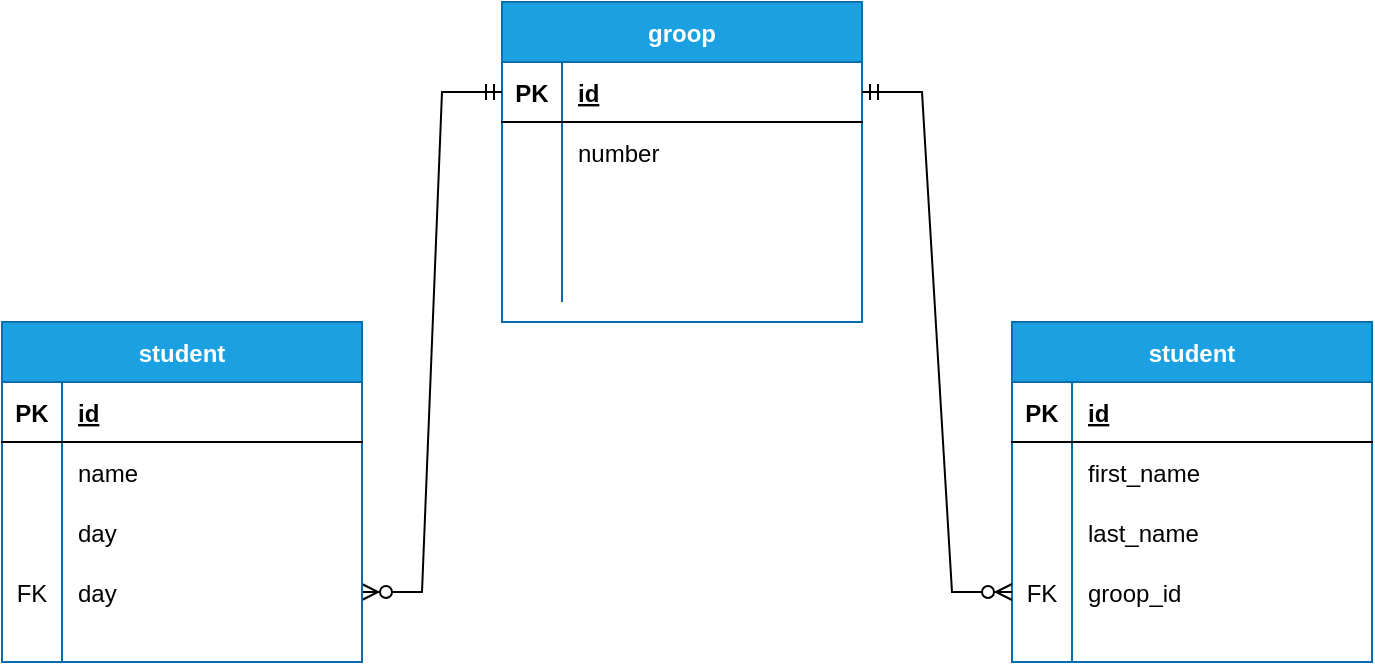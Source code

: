 <mxfile version="15.5.4" type="embed" pages="2"><diagram id="mj0fnnfVhqApcVCHmJ8y" name="UML"><mxGraphModel dx="1675" dy="400" grid="1" gridSize="10" guides="1" tooltips="1" connect="1" arrows="1" fold="1" page="1" pageScale="1" pageWidth="850" pageHeight="1100" math="0" shadow="0"><root><mxCell id="0"/><mxCell id="1" parent="0"/><mxCell id="Y6nLDF8GAfa-NZqj4Vh6-22" value="groop" style="shape=table;startSize=30;container=1;collapsible=1;childLayout=tableLayout;fixedRows=1;rowLines=0;fontStyle=1;align=center;resizeLast=1;fillColor=#1ba1e2;fontColor=#ffffff;strokeColor=#006EAF;" parent="1" vertex="1"><mxGeometry x="-10" y="710" width="180" height="160" as="geometry"/></mxCell><mxCell id="Y6nLDF8GAfa-NZqj4Vh6-23" value="" style="shape=partialRectangle;collapsible=0;dropTarget=0;pointerEvents=0;fillColor=none;top=0;left=0;bottom=1;right=0;points=[[0,0.5],[1,0.5]];portConstraint=eastwest;" parent="Y6nLDF8GAfa-NZqj4Vh6-22" vertex="1"><mxGeometry y="30" width="180" height="30" as="geometry"/></mxCell><mxCell id="Y6nLDF8GAfa-NZqj4Vh6-24" value="PK" style="shape=partialRectangle;connectable=0;fillColor=none;top=0;left=0;bottom=0;right=0;fontStyle=1;overflow=hidden;" parent="Y6nLDF8GAfa-NZqj4Vh6-23" vertex="1"><mxGeometry width="30" height="30" as="geometry"><mxRectangle width="30" height="30" as="alternateBounds"/></mxGeometry></mxCell><mxCell id="Y6nLDF8GAfa-NZqj4Vh6-25" value="id" style="shape=partialRectangle;connectable=0;fillColor=none;top=0;left=0;bottom=0;right=0;align=left;spacingLeft=6;fontStyle=5;overflow=hidden;" parent="Y6nLDF8GAfa-NZqj4Vh6-23" vertex="1"><mxGeometry x="30" width="150" height="30" as="geometry"><mxRectangle width="150" height="30" as="alternateBounds"/></mxGeometry></mxCell><mxCell id="Y6nLDF8GAfa-NZqj4Vh6-26" value="" style="shape=partialRectangle;collapsible=0;dropTarget=0;pointerEvents=0;fillColor=none;top=0;left=0;bottom=0;right=0;points=[[0,0.5],[1,0.5]];portConstraint=eastwest;" parent="Y6nLDF8GAfa-NZqj4Vh6-22" vertex="1"><mxGeometry y="60" width="180" height="30" as="geometry"/></mxCell><mxCell id="Y6nLDF8GAfa-NZqj4Vh6-27" value="" style="shape=partialRectangle;connectable=0;fillColor=none;top=0;left=0;bottom=0;right=0;editable=1;overflow=hidden;" parent="Y6nLDF8GAfa-NZqj4Vh6-26" vertex="1"><mxGeometry width="30" height="30" as="geometry"><mxRectangle width="30" height="30" as="alternateBounds"/></mxGeometry></mxCell><mxCell id="Y6nLDF8GAfa-NZqj4Vh6-28" value="number" style="shape=partialRectangle;connectable=0;fillColor=none;top=0;left=0;bottom=0;right=0;align=left;spacingLeft=6;overflow=hidden;" parent="Y6nLDF8GAfa-NZqj4Vh6-26" vertex="1"><mxGeometry x="30" width="150" height="30" as="geometry"><mxRectangle width="150" height="30" as="alternateBounds"/></mxGeometry></mxCell><mxCell id="Y6nLDF8GAfa-NZqj4Vh6-29" value="" style="shape=partialRectangle;collapsible=0;dropTarget=0;pointerEvents=0;fillColor=none;top=0;left=0;bottom=0;right=0;points=[[0,0.5],[1,0.5]];portConstraint=eastwest;" parent="Y6nLDF8GAfa-NZqj4Vh6-22" vertex="1"><mxGeometry y="90" width="180" height="30" as="geometry"/></mxCell><mxCell id="Y6nLDF8GAfa-NZqj4Vh6-30" value="" style="shape=partialRectangle;connectable=0;fillColor=none;top=0;left=0;bottom=0;right=0;editable=1;overflow=hidden;" parent="Y6nLDF8GAfa-NZqj4Vh6-29" vertex="1"><mxGeometry width="30" height="30" as="geometry"><mxRectangle width="30" height="30" as="alternateBounds"/></mxGeometry></mxCell><mxCell id="Y6nLDF8GAfa-NZqj4Vh6-31" value="" style="shape=partialRectangle;connectable=0;fillColor=none;top=0;left=0;bottom=0;right=0;align=left;spacingLeft=6;overflow=hidden;" parent="Y6nLDF8GAfa-NZqj4Vh6-29" vertex="1"><mxGeometry x="30" width="150" height="30" as="geometry"><mxRectangle width="150" height="30" as="alternateBounds"/></mxGeometry></mxCell><mxCell id="Y6nLDF8GAfa-NZqj4Vh6-32" value="" style="shape=partialRectangle;collapsible=0;dropTarget=0;pointerEvents=0;fillColor=none;top=0;left=0;bottom=0;right=0;points=[[0,0.5],[1,0.5]];portConstraint=eastwest;" parent="Y6nLDF8GAfa-NZqj4Vh6-22" vertex="1"><mxGeometry y="120" width="180" height="30" as="geometry"/></mxCell><mxCell id="Y6nLDF8GAfa-NZqj4Vh6-33" value="" style="shape=partialRectangle;connectable=0;fillColor=none;top=0;left=0;bottom=0;right=0;editable=1;overflow=hidden;" parent="Y6nLDF8GAfa-NZqj4Vh6-32" vertex="1"><mxGeometry width="30" height="30" as="geometry"><mxRectangle width="30" height="30" as="alternateBounds"/></mxGeometry></mxCell><mxCell id="Y6nLDF8GAfa-NZqj4Vh6-34" value="" style="shape=partialRectangle;connectable=0;fillColor=none;top=0;left=0;bottom=0;right=0;align=left;spacingLeft=6;overflow=hidden;" parent="Y6nLDF8GAfa-NZqj4Vh6-32" vertex="1"><mxGeometry x="30" width="150" height="30" as="geometry"><mxRectangle width="150" height="30" as="alternateBounds"/></mxGeometry></mxCell><mxCell id="3" value="student" style="shape=table;startSize=30;container=1;collapsible=1;childLayout=tableLayout;fixedRows=1;rowLines=0;fontStyle=1;align=center;resizeLast=1;fillColor=#1ba1e2;fontColor=#ffffff;strokeColor=#006EAF;" parent="1" vertex="1"><mxGeometry x="245" y="870" width="180" height="170" as="geometry"/></mxCell><mxCell id="4" value="" style="shape=partialRectangle;collapsible=0;dropTarget=0;pointerEvents=0;fillColor=none;top=0;left=0;bottom=1;right=0;points=[[0,0.5],[1,0.5]];portConstraint=eastwest;" parent="3" vertex="1"><mxGeometry y="30" width="180" height="30" as="geometry"/></mxCell><mxCell id="5" value="PK" style="shape=partialRectangle;connectable=0;fillColor=none;top=0;left=0;bottom=0;right=0;fontStyle=1;overflow=hidden;" parent="4" vertex="1"><mxGeometry width="30" height="30" as="geometry"><mxRectangle width="30" height="30" as="alternateBounds"/></mxGeometry></mxCell><mxCell id="6" value="id" style="shape=partialRectangle;connectable=0;fillColor=none;top=0;left=0;bottom=0;right=0;align=left;spacingLeft=6;fontStyle=5;overflow=hidden;" parent="4" vertex="1"><mxGeometry x="30" width="150" height="30" as="geometry"><mxRectangle width="150" height="30" as="alternateBounds"/></mxGeometry></mxCell><mxCell id="7" value="" style="shape=partialRectangle;collapsible=0;dropTarget=0;pointerEvents=0;fillColor=none;top=0;left=0;bottom=0;right=0;points=[[0,0.5],[1,0.5]];portConstraint=eastwest;" parent="3" vertex="1"><mxGeometry y="60" width="180" height="30" as="geometry"/></mxCell><mxCell id="8" value="" style="shape=partialRectangle;connectable=0;fillColor=none;top=0;left=0;bottom=0;right=0;editable=1;overflow=hidden;" parent="7" vertex="1"><mxGeometry width="30" height="30" as="geometry"><mxRectangle width="30" height="30" as="alternateBounds"/></mxGeometry></mxCell><mxCell id="9" value="first_name" style="shape=partialRectangle;connectable=0;fillColor=none;top=0;left=0;bottom=0;right=0;align=left;spacingLeft=6;overflow=hidden;" parent="7" vertex="1"><mxGeometry x="30" width="150" height="30" as="geometry"><mxRectangle width="150" height="30" as="alternateBounds"/></mxGeometry></mxCell><mxCell id="42" value="" style="shape=partialRectangle;collapsible=0;dropTarget=0;pointerEvents=0;fillColor=none;top=0;left=0;bottom=0;right=0;points=[[0,0.5],[1,0.5]];portConstraint=eastwest;" parent="3" vertex="1"><mxGeometry y="90" width="180" height="30" as="geometry"/></mxCell><mxCell id="43" value="" style="shape=partialRectangle;connectable=0;fillColor=none;top=0;left=0;bottom=0;right=0;editable=1;overflow=hidden;" parent="42" vertex="1"><mxGeometry width="30" height="30" as="geometry"><mxRectangle width="30" height="30" as="alternateBounds"/></mxGeometry></mxCell><mxCell id="44" value="last_name" style="shape=partialRectangle;connectable=0;fillColor=none;top=0;left=0;bottom=0;right=0;align=left;spacingLeft=6;overflow=hidden;" parent="42" vertex="1"><mxGeometry x="30" width="150" height="30" as="geometry"><mxRectangle width="150" height="30" as="alternateBounds"/></mxGeometry></mxCell><mxCell id="10" value="" style="shape=partialRectangle;collapsible=0;dropTarget=0;pointerEvents=0;fillColor=none;top=0;left=0;bottom=0;right=0;points=[[0,0.5],[1,0.5]];portConstraint=eastwest;" parent="3" vertex="1"><mxGeometry y="120" width="180" height="30" as="geometry"/></mxCell><mxCell id="11" value="FK" style="shape=partialRectangle;connectable=0;fillColor=none;top=0;left=0;bottom=0;right=0;editable=1;overflow=hidden;" parent="10" vertex="1"><mxGeometry width="30" height="30" as="geometry"><mxRectangle width="30" height="30" as="alternateBounds"/></mxGeometry></mxCell><mxCell id="12" value="groop_id" style="shape=partialRectangle;connectable=0;fillColor=none;top=0;left=0;bottom=0;right=0;align=left;spacingLeft=6;overflow=hidden;" parent="10" vertex="1"><mxGeometry x="30" width="150" height="30" as="geometry"><mxRectangle width="150" height="30" as="alternateBounds"/></mxGeometry></mxCell><mxCell id="13" value="" style="shape=partialRectangle;collapsible=0;dropTarget=0;pointerEvents=0;fillColor=none;top=0;left=0;bottom=0;right=0;points=[[0,0.5],[1,0.5]];portConstraint=eastwest;" parent="3" vertex="1"><mxGeometry y="150" width="180" height="20" as="geometry"/></mxCell><mxCell id="14" value="" style="shape=partialRectangle;connectable=0;fillColor=none;top=0;left=0;bottom=0;right=0;editable=1;overflow=hidden;" parent="13" vertex="1"><mxGeometry width="30" height="20" as="geometry"><mxRectangle width="30" height="20" as="alternateBounds"/></mxGeometry></mxCell><mxCell id="15" value="" style="shape=partialRectangle;connectable=0;fillColor=none;top=0;left=0;bottom=0;right=0;align=left;spacingLeft=6;overflow=hidden;" parent="13" vertex="1"><mxGeometry x="30" width="150" height="20" as="geometry"><mxRectangle width="150" height="20" as="alternateBounds"/></mxGeometry></mxCell><mxCell id="64" value="" style="edgeStyle=entityRelationEdgeStyle;fontSize=12;html=1;endArrow=ERzeroToMany;startArrow=ERmandOne;rounded=0;" parent="1" source="Y6nLDF8GAfa-NZqj4Vh6-23" target="10" edge="1"><mxGeometry width="100" height="100" relative="1" as="geometry"><mxPoint x="30" y="690" as="sourcePoint"/><mxPoint x="130" y="590" as="targetPoint"/></mxGeometry></mxCell><mxCell id="70" value="" style="edgeStyle=entityRelationEdgeStyle;fontSize=12;html=1;endArrow=ERzeroToMany;startArrow=ERmandOne;rounded=0;exitX=0;exitY=0.5;exitDx=0;exitDy=0;" parent="1" source="Y6nLDF8GAfa-NZqj4Vh6-23" target="82" edge="1"><mxGeometry width="100" height="100" relative="1" as="geometry"><mxPoint x="30" y="870" as="sourcePoint"/><mxPoint x="320" y="960" as="targetPoint"/></mxGeometry></mxCell><mxCell id="72" value="student" style="shape=table;startSize=30;container=1;collapsible=1;childLayout=tableLayout;fixedRows=1;rowLines=0;fontStyle=1;align=center;resizeLast=1;fillColor=#1ba1e2;fontColor=#ffffff;strokeColor=#006EAF;" parent="1" vertex="1"><mxGeometry x="-260" y="870" width="180" height="170" as="geometry"/></mxCell><mxCell id="73" value="" style="shape=partialRectangle;collapsible=0;dropTarget=0;pointerEvents=0;fillColor=none;top=0;left=0;bottom=1;right=0;points=[[0,0.5],[1,0.5]];portConstraint=eastwest;" parent="72" vertex="1"><mxGeometry y="30" width="180" height="30" as="geometry"/></mxCell><mxCell id="74" value="PK" style="shape=partialRectangle;connectable=0;fillColor=none;top=0;left=0;bottom=0;right=0;fontStyle=1;overflow=hidden;" parent="73" vertex="1"><mxGeometry width="30" height="30" as="geometry"><mxRectangle width="30" height="30" as="alternateBounds"/></mxGeometry></mxCell><mxCell id="75" value="id" style="shape=partialRectangle;connectable=0;fillColor=none;top=0;left=0;bottom=0;right=0;align=left;spacingLeft=6;fontStyle=5;overflow=hidden;" parent="73" vertex="1"><mxGeometry x="30" width="150" height="30" as="geometry"><mxRectangle width="150" height="30" as="alternateBounds"/></mxGeometry></mxCell><mxCell id="76" value="" style="shape=partialRectangle;collapsible=0;dropTarget=0;pointerEvents=0;fillColor=none;top=0;left=0;bottom=0;right=0;points=[[0,0.5],[1,0.5]];portConstraint=eastwest;" parent="72" vertex="1"><mxGeometry y="60" width="180" height="30" as="geometry"/></mxCell><mxCell id="77" value="" style="shape=partialRectangle;connectable=0;fillColor=none;top=0;left=0;bottom=0;right=0;editable=1;overflow=hidden;" parent="76" vertex="1"><mxGeometry width="30" height="30" as="geometry"><mxRectangle width="30" height="30" as="alternateBounds"/></mxGeometry></mxCell><mxCell id="78" value="name" style="shape=partialRectangle;connectable=0;fillColor=none;top=0;left=0;bottom=0;right=0;align=left;spacingLeft=6;overflow=hidden;" parent="76" vertex="1"><mxGeometry x="30" width="150" height="30" as="geometry"><mxRectangle width="150" height="30" as="alternateBounds"/></mxGeometry></mxCell><mxCell id="79" value="" style="shape=partialRectangle;collapsible=0;dropTarget=0;pointerEvents=0;fillColor=none;top=0;left=0;bottom=0;right=0;points=[[0,0.5],[1,0.5]];portConstraint=eastwest;" parent="72" vertex="1"><mxGeometry y="90" width="180" height="30" as="geometry"/></mxCell><mxCell id="80" value="" style="shape=partialRectangle;connectable=0;fillColor=none;top=0;left=0;bottom=0;right=0;editable=1;overflow=hidden;" parent="79" vertex="1"><mxGeometry width="30" height="30" as="geometry"><mxRectangle width="30" height="30" as="alternateBounds"/></mxGeometry></mxCell><mxCell id="81" value="day" style="shape=partialRectangle;connectable=0;fillColor=none;top=0;left=0;bottom=0;right=0;align=left;spacingLeft=6;overflow=hidden;" parent="79" vertex="1"><mxGeometry x="30" width="150" height="30" as="geometry"><mxRectangle width="150" height="30" as="alternateBounds"/></mxGeometry></mxCell><mxCell id="82" value="" style="shape=partialRectangle;collapsible=0;dropTarget=0;pointerEvents=0;fillColor=none;top=0;left=0;bottom=0;right=0;points=[[0,0.5],[1,0.5]];portConstraint=eastwest;" parent="72" vertex="1"><mxGeometry y="120" width="180" height="30" as="geometry"/></mxCell><mxCell id="83" value="FK" style="shape=partialRectangle;connectable=0;fillColor=none;top=0;left=0;bottom=0;right=0;editable=1;overflow=hidden;" parent="82" vertex="1"><mxGeometry width="30" height="30" as="geometry"><mxRectangle width="30" height="30" as="alternateBounds"/></mxGeometry></mxCell><mxCell id="84" value="day" style="shape=partialRectangle;connectable=0;fillColor=none;top=0;left=0;bottom=0;right=0;align=left;spacingLeft=6;overflow=hidden;" parent="82" vertex="1"><mxGeometry x="30" width="150" height="30" as="geometry"><mxRectangle width="150" height="30" as="alternateBounds"/></mxGeometry></mxCell><mxCell id="85" value="" style="shape=partialRectangle;collapsible=0;dropTarget=0;pointerEvents=0;fillColor=none;top=0;left=0;bottom=0;right=0;points=[[0,0.5],[1,0.5]];portConstraint=eastwest;" parent="72" vertex="1"><mxGeometry y="150" width="180" height="20" as="geometry"/></mxCell><mxCell id="86" value="" style="shape=partialRectangle;connectable=0;fillColor=none;top=0;left=0;bottom=0;right=0;editable=1;overflow=hidden;" parent="85" vertex="1"><mxGeometry width="30" height="20" as="geometry"><mxRectangle width="30" height="20" as="alternateBounds"/></mxGeometry></mxCell><mxCell id="87" value="" style="shape=partialRectangle;connectable=0;fillColor=none;top=0;left=0;bottom=0;right=0;align=left;spacingLeft=6;overflow=hidden;" parent="85" vertex="1"><mxGeometry x="30" width="150" height="20" as="geometry"><mxRectangle width="150" height="20" as="alternateBounds"/></mxGeometry></mxCell></root></mxGraphModel></diagram><diagram id="mKG6GmtqVx_u0mOJTY95" name="Models"><mxGraphModel dx="1538" dy="333" grid="1" gridSize="10" guides="1" tooltips="1" connect="1" arrows="1" fold="1" page="1" pageScale="1" pageWidth="850" pageHeight="1100" math="0" shadow="0"><root><mxCell id="ro-lKWhntBanD2bIPnRa-0"/><mxCell id="ro-lKWhntBanD2bIPnRa-1" parent="ro-lKWhntBanD2bIPnRa-0"/><mxCell id="72zd2GLyY2EG-nOjPAd4-20" value="BaseEntity&#10;" style="swimlane;fontStyle=1;align=center;verticalAlign=top;childLayout=stackLayout;horizontal=1;startSize=26;horizontalStack=0;resizeParent=1;resizeParentMax=0;resizeLast=0;collapsible=1;marginBottom=0;fillColor=#60a917;fontColor=#ffffff;strokeColor=#2D7600;" parent="ro-lKWhntBanD2bIPnRa-1" vertex="1"><mxGeometry x="-170" y="30" width="160" height="112" as="geometry"/></mxCell><mxCell id="72zd2GLyY2EG-nOjPAd4-21" value="- id: long" style="text;strokeColor=none;fillColor=none;align=left;verticalAlign=top;spacingLeft=4;spacingRight=4;overflow=hidden;rotatable=0;points=[[0,0.5],[1,0.5]];portConstraint=eastwest;" parent="72zd2GLyY2EG-nOjPAd4-20" vertex="1"><mxGeometry y="26" width="160" height="26" as="geometry"/></mxCell><mxCell id="72zd2GLyY2EG-nOjPAd4-22" value="" style="line;strokeWidth=1;fillColor=none;align=left;verticalAlign=middle;spacingTop=-1;spacingLeft=3;spacingRight=3;rotatable=0;labelPosition=right;points=[];portConstraint=eastwest;" parent="72zd2GLyY2EG-nOjPAd4-20" vertex="1"><mxGeometry y="52" width="160" height="8" as="geometry"/></mxCell><mxCell id="72zd2GLyY2EG-nOjPAd4-23" value="+ getId(): long" style="text;strokeColor=none;fillColor=none;align=left;verticalAlign=top;spacingLeft=4;spacingRight=4;overflow=hidden;rotatable=0;points=[[0,0.5],[1,0.5]];portConstraint=eastwest;" parent="72zd2GLyY2EG-nOjPAd4-20" vertex="1"><mxGeometry y="60" width="160" height="26" as="geometry"/></mxCell><mxCell id="72zd2GLyY2EG-nOjPAd4-40" value="+ setId(): void" style="text;strokeColor=none;fillColor=none;align=left;verticalAlign=top;spacingLeft=4;spacingRight=4;overflow=hidden;rotatable=0;points=[[0,0.5],[1,0.5]];portConstraint=eastwest;" parent="72zd2GLyY2EG-nOjPAd4-20" vertex="1"><mxGeometry y="86" width="160" height="26" as="geometry"/></mxCell><mxCell id="72zd2GLyY2EG-nOjPAd4-24" value="Student" style="swimlane;fontStyle=1;align=center;verticalAlign=top;childLayout=stackLayout;horizontal=1;startSize=26;horizontalStack=0;resizeParent=1;resizeParentMax=0;resizeLast=0;collapsible=1;marginBottom=0;fillColor=#60a917;fontColor=#ffffff;strokeColor=#2D7600;" parent="ro-lKWhntBanD2bIPnRa-1" vertex="1"><mxGeometry x="-60" y="270" width="190" height="268" as="geometry"/></mxCell><mxCell id="72zd2GLyY2EG-nOjPAd4-25" value="- firstName: String" style="text;strokeColor=none;fillColor=none;align=left;verticalAlign=top;spacingLeft=4;spacingRight=4;overflow=hidden;rotatable=0;points=[[0,0.5],[1,0.5]];portConstraint=eastwest;" parent="72zd2GLyY2EG-nOjPAd4-24" vertex="1"><mxGeometry y="26" width="190" height="26" as="geometry"/></mxCell><mxCell id="72zd2GLyY2EG-nOjPAd4-74" value="- lastName: String" style="text;strokeColor=none;fillColor=none;align=left;verticalAlign=top;spacingLeft=4;spacingRight=4;overflow=hidden;rotatable=0;points=[[0,0.5],[1,0.5]];portConstraint=eastwest;" parent="72zd2GLyY2EG-nOjPAd4-24" vertex="1"><mxGeometry y="52" width="190" height="26" as="geometry"/></mxCell><mxCell id="xKQI9yz6REgHTFUcKtC8-28" value="- groop: Groop" style="text;strokeColor=none;fillColor=none;align=left;verticalAlign=top;spacingLeft=4;spacingRight=4;overflow=hidden;rotatable=0;points=[[0,0.5],[1,0.5]];portConstraint=eastwest;" vertex="1" parent="72zd2GLyY2EG-nOjPAd4-24"><mxGeometry y="78" width="190" height="26" as="geometry"/></mxCell><mxCell id="72zd2GLyY2EG-nOjPAd4-26" value="" style="line;strokeWidth=1;fillColor=none;align=left;verticalAlign=middle;spacingTop=-1;spacingLeft=3;spacingRight=3;rotatable=0;labelPosition=right;points=[];portConstraint=eastwest;" parent="72zd2GLyY2EG-nOjPAd4-24" vertex="1"><mxGeometry y="104" width="190" height="8" as="geometry"/></mxCell><mxCell id="xKQI9yz6REgHTFUcKtC8-19" value="+ getFirstName(): string" style="text;strokeColor=none;fillColor=none;align=left;verticalAlign=top;spacingLeft=4;spacingRight=4;overflow=hidden;rotatable=0;points=[[0,0.5],[1,0.5]];portConstraint=eastwest;" vertex="1" parent="72zd2GLyY2EG-nOjPAd4-24"><mxGeometry y="112" width="190" height="26" as="geometry"/></mxCell><mxCell id="xKQI9yz6REgHTFUcKtC8-25" value="+ setFirstName(string): void" style="text;strokeColor=none;fillColor=none;align=left;verticalAlign=top;spacingLeft=4;spacingRight=4;overflow=hidden;rotatable=0;points=[[0,0.5],[1,0.5]];portConstraint=eastwest;" vertex="1" parent="72zd2GLyY2EG-nOjPAd4-24"><mxGeometry y="138" width="190" height="26" as="geometry"/></mxCell><mxCell id="xKQI9yz6REgHTFUcKtC8-26" value="+ getLastName(): string" style="text;strokeColor=none;fillColor=none;align=left;verticalAlign=top;spacingLeft=4;spacingRight=4;overflow=hidden;rotatable=0;points=[[0,0.5],[1,0.5]];portConstraint=eastwest;" vertex="1" parent="72zd2GLyY2EG-nOjPAd4-24"><mxGeometry y="164" width="190" height="26" as="geometry"/></mxCell><mxCell id="xKQI9yz6REgHTFUcKtC8-27" value="+ setLastName(string): void" style="text;strokeColor=none;fillColor=none;align=left;verticalAlign=top;spacingLeft=4;spacingRight=4;overflow=hidden;rotatable=0;points=[[0,0.5],[1,0.5]];portConstraint=eastwest;" vertex="1" parent="72zd2GLyY2EG-nOjPAd4-24"><mxGeometry y="190" width="190" height="26" as="geometry"/></mxCell><mxCell id="xKQI9yz6REgHTFUcKtC8-30" value="+ getGroop(): Groop" style="text;strokeColor=none;fillColor=none;align=left;verticalAlign=top;spacingLeft=4;spacingRight=4;overflow=hidden;rotatable=0;points=[[0,0.5],[1,0.5]];portConstraint=eastwest;" vertex="1" parent="72zd2GLyY2EG-nOjPAd4-24"><mxGeometry y="216" width="190" height="26" as="geometry"/></mxCell><mxCell id="xKQI9yz6REgHTFUcKtC8-29" value="+ setGroop(Groop): void" style="text;strokeColor=none;fillColor=none;align=left;verticalAlign=top;spacingLeft=4;spacingRight=4;overflow=hidden;rotatable=0;points=[[0,0.5],[1,0.5]];portConstraint=eastwest;" vertex="1" parent="72zd2GLyY2EG-nOjPAd4-24"><mxGeometry y="242" width="190" height="26" as="geometry"/></mxCell><mxCell id="72zd2GLyY2EG-nOjPAd4-28" value="Lection" style="swimlane;fontStyle=1;align=center;verticalAlign=top;childLayout=stackLayout;horizontal=1;startSize=26;horizontalStack=0;resizeParent=1;resizeParentMax=0;resizeLast=0;collapsible=1;marginBottom=0;fillColor=#60a917;fontColor=#ffffff;strokeColor=#2D7600;" parent="ro-lKWhntBanD2bIPnRa-1" vertex="1"><mxGeometry x="220" y="270" width="160" height="268" as="geometry"/></mxCell><mxCell id="72zd2GLyY2EG-nOjPAd4-29" value="- name: string" style="text;strokeColor=none;fillColor=none;align=left;verticalAlign=top;spacingLeft=4;spacingRight=4;overflow=hidden;rotatable=0;points=[[0,0.5],[1,0.5]];portConstraint=eastwest;" parent="72zd2GLyY2EG-nOjPAd4-28" vertex="1"><mxGeometry y="26" width="160" height="26" as="geometry"/></mxCell><mxCell id="xKQI9yz6REgHTFUcKtC8-9" value="- day: Day" style="text;strokeColor=none;fillColor=none;align=left;verticalAlign=top;spacingLeft=4;spacingRight=4;overflow=hidden;rotatable=0;points=[[0,0.5],[1,0.5]];portConstraint=eastwest;" vertex="1" parent="72zd2GLyY2EG-nOjPAd4-28"><mxGeometry y="52" width="160" height="26" as="geometry"/></mxCell><mxCell id="xKQI9yz6REgHTFUcKtC8-10" value="- groop: Groop" style="text;strokeColor=none;fillColor=none;align=left;verticalAlign=top;spacingLeft=4;spacingRight=4;overflow=hidden;rotatable=0;points=[[0,0.5],[1,0.5]];portConstraint=eastwest;" vertex="1" parent="72zd2GLyY2EG-nOjPAd4-28"><mxGeometry y="78" width="160" height="26" as="geometry"/></mxCell><mxCell id="72zd2GLyY2EG-nOjPAd4-30" value="" style="line;strokeWidth=1;fillColor=none;align=left;verticalAlign=middle;spacingTop=-1;spacingLeft=3;spacingRight=3;rotatable=0;labelPosition=right;points=[];portConstraint=eastwest;" parent="72zd2GLyY2EG-nOjPAd4-28" vertex="1"><mxGeometry y="104" width="160" height="8" as="geometry"/></mxCell><mxCell id="72zd2GLyY2EG-nOjPAd4-31" value="+ getName(): string" style="text;strokeColor=none;fillColor=none;align=left;verticalAlign=top;spacingLeft=4;spacingRight=4;overflow=hidden;rotatable=0;points=[[0,0.5],[1,0.5]];portConstraint=eastwest;" parent="72zd2GLyY2EG-nOjPAd4-28" vertex="1"><mxGeometry y="112" width="160" height="26" as="geometry"/></mxCell><mxCell id="xKQI9yz6REgHTFUcKtC8-11" value="+ setName(string): void" style="text;strokeColor=none;fillColor=none;align=left;verticalAlign=top;spacingLeft=4;spacingRight=4;overflow=hidden;rotatable=0;points=[[0,0.5],[1,0.5]];portConstraint=eastwest;" vertex="1" parent="72zd2GLyY2EG-nOjPAd4-28"><mxGeometry y="138" width="160" height="26" as="geometry"/></mxCell><mxCell id="xKQI9yz6REgHTFUcKtC8-12" value="+ getDay(): Day" style="text;strokeColor=none;fillColor=none;align=left;verticalAlign=top;spacingLeft=4;spacingRight=4;overflow=hidden;rotatable=0;points=[[0,0.5],[1,0.5]];portConstraint=eastwest;" vertex="1" parent="72zd2GLyY2EG-nOjPAd4-28"><mxGeometry y="164" width="160" height="26" as="geometry"/></mxCell><mxCell id="xKQI9yz6REgHTFUcKtC8-13" value="+ setDay(Day): void" style="text;strokeColor=none;fillColor=none;align=left;verticalAlign=top;spacingLeft=4;spacingRight=4;overflow=hidden;rotatable=0;points=[[0,0.5],[1,0.5]];portConstraint=eastwest;" vertex="1" parent="72zd2GLyY2EG-nOjPAd4-28"><mxGeometry y="190" width="160" height="26" as="geometry"/></mxCell><mxCell id="xKQI9yz6REgHTFUcKtC8-31" value="+ getGroop(): Groop" style="text;strokeColor=none;fillColor=none;align=left;verticalAlign=top;spacingLeft=4;spacingRight=4;overflow=hidden;rotatable=0;points=[[0,0.5],[1,0.5]];portConstraint=eastwest;" vertex="1" parent="72zd2GLyY2EG-nOjPAd4-28"><mxGeometry y="216" width="160" height="26" as="geometry"/></mxCell><mxCell id="xKQI9yz6REgHTFUcKtC8-32" value="+ setGroop(Groop): void" style="text;strokeColor=none;fillColor=none;align=left;verticalAlign=top;spacingLeft=4;spacingRight=4;overflow=hidden;rotatable=0;points=[[0,0.5],[1,0.5]];portConstraint=eastwest;" vertex="1" parent="72zd2GLyY2EG-nOjPAd4-28"><mxGeometry y="242" width="160" height="26" as="geometry"/></mxCell><mxCell id="72zd2GLyY2EG-nOjPAd4-32" value="Groop" style="swimlane;fontStyle=1;align=center;verticalAlign=top;childLayout=stackLayout;horizontal=1;startSize=26;horizontalStack=0;resizeParent=1;resizeParentMax=0;resizeLast=0;collapsible=1;marginBottom=0;fillColor=#60a917;fontColor=#ffffff;strokeColor=#2D7600;" parent="ro-lKWhntBanD2bIPnRa-1" vertex="1"><mxGeometry x="-380" y="270" width="200" height="268" as="geometry"/></mxCell><mxCell id="72zd2GLyY2EG-nOjPAd4-33" value="- number: string" style="text;strokeColor=none;fillColor=none;align=left;verticalAlign=top;spacingLeft=4;spacingRight=4;overflow=hidden;rotatable=0;points=[[0,0.5],[1,0.5]];portConstraint=eastwest;" parent="72zd2GLyY2EG-nOjPAd4-32" vertex="1"><mxGeometry y="26" width="200" height="26" as="geometry"/></mxCell><mxCell id="xKQI9yz6REgHTFUcKtC8-16" value="- students: Student" style="text;strokeColor=none;fillColor=none;align=left;verticalAlign=top;spacingLeft=4;spacingRight=4;overflow=hidden;rotatable=0;points=[[0,0.5],[1,0.5]];portConstraint=eastwest;" vertex="1" parent="72zd2GLyY2EG-nOjPAd4-32"><mxGeometry y="52" width="200" height="26" as="geometry"/></mxCell><mxCell id="xKQI9yz6REgHTFUcKtC8-17" value="- lections: Lection" style="text;strokeColor=none;fillColor=none;align=left;verticalAlign=top;spacingLeft=4;spacingRight=4;overflow=hidden;rotatable=0;points=[[0,0.5],[1,0.5]];portConstraint=eastwest;" vertex="1" parent="72zd2GLyY2EG-nOjPAd4-32"><mxGeometry y="78" width="200" height="26" as="geometry"/></mxCell><mxCell id="72zd2GLyY2EG-nOjPAd4-34" value="" style="line;strokeWidth=1;fillColor=none;align=left;verticalAlign=middle;spacingTop=-1;spacingLeft=3;spacingRight=3;rotatable=0;labelPosition=right;points=[];portConstraint=eastwest;" parent="72zd2GLyY2EG-nOjPAd4-32" vertex="1"><mxGeometry y="104" width="200" height="8" as="geometry"/></mxCell><mxCell id="xKQI9yz6REgHTFUcKtC8-6" value="+ addLections(Lection): void" style="text;strokeColor=none;fillColor=none;align=left;verticalAlign=top;spacingLeft=4;spacingRight=4;overflow=hidden;rotatable=0;points=[[0,0.5],[1,0.5]];portConstraint=eastwest;" vertex="1" parent="72zd2GLyY2EG-nOjPAd4-32"><mxGeometry y="112" width="200" height="26" as="geometry"/></mxCell><mxCell id="xKQI9yz6REgHTFUcKtC8-7" value="+ deleteLections(Lection): void" style="text;strokeColor=none;fillColor=none;align=left;verticalAlign=top;spacingLeft=4;spacingRight=4;overflow=hidden;rotatable=0;points=[[0,0.5],[1,0.5]];portConstraint=eastwest;" vertex="1" parent="72zd2GLyY2EG-nOjPAd4-32"><mxGeometry y="138" width="200" height="26" as="geometry"/></mxCell><mxCell id="xKQI9yz6REgHTFUcKtC8-8" value="+ addStudents(Student): void" style="text;strokeColor=none;fillColor=none;align=left;verticalAlign=top;spacingLeft=4;spacingRight=4;overflow=hidden;rotatable=0;points=[[0,0.5],[1,0.5]];portConstraint=eastwest;" vertex="1" parent="72zd2GLyY2EG-nOjPAd4-32"><mxGeometry y="164" width="200" height="26" as="geometry"/></mxCell><mxCell id="xKQI9yz6REgHTFUcKtC8-3" value="+ deleteStudents(Student): void" style="text;strokeColor=none;fillColor=none;align=left;verticalAlign=top;spacingLeft=4;spacingRight=4;overflow=hidden;rotatable=0;points=[[0,0.5],[1,0.5]];portConstraint=eastwest;" vertex="1" parent="72zd2GLyY2EG-nOjPAd4-32"><mxGeometry y="190" width="200" height="26" as="geometry"/></mxCell><mxCell id="xKQI9yz6REgHTFUcKtC8-14" value="+ setNumber(string): void" style="text;strokeColor=none;fillColor=none;align=left;verticalAlign=top;spacingLeft=4;spacingRight=4;overflow=hidden;rotatable=0;points=[[0,0.5],[1,0.5]];portConstraint=eastwest;" vertex="1" parent="72zd2GLyY2EG-nOjPAd4-32"><mxGeometry y="216" width="200" height="26" as="geometry"/></mxCell><mxCell id="xKQI9yz6REgHTFUcKtC8-15" value="+ getNumber(): string" style="text;strokeColor=none;fillColor=none;align=left;verticalAlign=top;spacingLeft=4;spacingRight=4;overflow=hidden;rotatable=0;points=[[0,0.5],[1,0.5]];portConstraint=eastwest;" vertex="1" parent="72zd2GLyY2EG-nOjPAd4-32"><mxGeometry y="242" width="200" height="26" as="geometry"/></mxCell><mxCell id="72zd2GLyY2EG-nOjPAd4-36" value="Day" style="swimlane;fontStyle=1;align=center;verticalAlign=top;childLayout=stackLayout;horizontal=1;startSize=26;horizontalStack=0;resizeParent=1;resizeParentMax=0;resizeLast=0;collapsible=1;marginBottom=0;fillColor=#60a917;fontColor=#ffffff;strokeColor=#2D7600;" parent="ro-lKWhntBanD2bIPnRa-1" vertex="1"><mxGeometry x="490" y="283" width="160" height="190" as="geometry"/></mxCell><mxCell id="72zd2GLyY2EG-nOjPAd4-37" value="+ MONDAY: string" style="text;strokeColor=none;fillColor=none;align=left;verticalAlign=top;spacingLeft=4;spacingRight=4;overflow=hidden;rotatable=0;points=[[0,0.5],[1,0.5]];portConstraint=eastwest;" parent="72zd2GLyY2EG-nOjPAd4-36" vertex="1"><mxGeometry y="26" width="160" height="26" as="geometry"/></mxCell><mxCell id="72zd2GLyY2EG-nOjPAd4-64" value="+ TUESDAY: string" style="text;strokeColor=none;fillColor=none;align=left;verticalAlign=top;spacingLeft=4;spacingRight=4;overflow=hidden;rotatable=0;points=[[0,0.5],[1,0.5]];portConstraint=eastwest;" parent="72zd2GLyY2EG-nOjPAd4-36" vertex="1"><mxGeometry y="52" width="160" height="26" as="geometry"/></mxCell><mxCell id="72zd2GLyY2EG-nOjPAd4-65" value="+ WEDNEDAY: string" style="text;strokeColor=none;fillColor=none;align=left;verticalAlign=top;spacingLeft=4;spacingRight=4;overflow=hidden;rotatable=0;points=[[0,0.5],[1,0.5]];portConstraint=eastwest;" parent="72zd2GLyY2EG-nOjPAd4-36" vertex="1"><mxGeometry y="78" width="160" height="26" as="geometry"/></mxCell><mxCell id="72zd2GLyY2EG-nOjPAd4-66" value="+ THURSDAY: string" style="text;strokeColor=none;fillColor=none;align=left;verticalAlign=top;spacingLeft=4;spacingRight=4;overflow=hidden;rotatable=0;points=[[0,0.5],[1,0.5]];portConstraint=eastwest;" parent="72zd2GLyY2EG-nOjPAd4-36" vertex="1"><mxGeometry y="104" width="160" height="26" as="geometry"/></mxCell><mxCell id="72zd2GLyY2EG-nOjPAd4-67" value="+ FRIDAY: string" style="text;strokeColor=none;fillColor=none;align=left;verticalAlign=top;spacingLeft=4;spacingRight=4;overflow=hidden;rotatable=0;points=[[0,0.5],[1,0.5]];portConstraint=eastwest;" parent="72zd2GLyY2EG-nOjPAd4-36" vertex="1"><mxGeometry y="130" width="160" height="26" as="geometry"/></mxCell><mxCell id="72zd2GLyY2EG-nOjPAd4-38" value="" style="line;strokeWidth=1;fillColor=none;align=left;verticalAlign=middle;spacingTop=-1;spacingLeft=3;spacingRight=3;rotatable=0;labelPosition=right;points=[];portConstraint=eastwest;" parent="72zd2GLyY2EG-nOjPAd4-36" vertex="1"><mxGeometry y="156" width="160" height="8" as="geometry"/></mxCell><mxCell id="72zd2GLyY2EG-nOjPAd4-39" value="+ findDay(string): Day" style="text;strokeColor=none;fillColor=none;align=left;verticalAlign=top;spacingLeft=4;spacingRight=4;overflow=hidden;rotatable=0;points=[[0,0.5],[1,0.5]];portConstraint=eastwest;" parent="72zd2GLyY2EG-nOjPAd4-36" vertex="1"><mxGeometry y="164" width="160" height="26" as="geometry"/></mxCell><mxCell id="72zd2GLyY2EG-nOjPAd4-47" value="" style="endArrow=none;html=1;edgeStyle=orthogonalEdgeStyle;rounded=0;startArrow=block;startFill=0;" parent="ro-lKWhntBanD2bIPnRa-1" source="72zd2GLyY2EG-nOjPAd4-20" target="72zd2GLyY2EG-nOjPAd4-28" edge="1"><mxGeometry relative="1" as="geometry"><mxPoint x="30" y="-10" as="sourcePoint"/><mxPoint x="190" y="-10" as="targetPoint"/><Array as="points"><mxPoint x="-90" y="170"/><mxPoint x="300" y="170"/></Array></mxGeometry></mxCell><mxCell id="72zd2GLyY2EG-nOjPAd4-50" value="" style="endArrow=none;html=1;edgeStyle=orthogonalEdgeStyle;rounded=0;startArrow=block;startFill=0;" parent="ro-lKWhntBanD2bIPnRa-1" target="72zd2GLyY2EG-nOjPAd4-24" edge="1"><mxGeometry relative="1" as="geometry"><mxPoint x="-10" y="40" as="sourcePoint"/><mxPoint x="100" y="42" as="targetPoint"/><Array as="points"><mxPoint x="35" y="40"/></Array></mxGeometry></mxCell><mxCell id="72zd2GLyY2EG-nOjPAd4-53" value="" style="endArrow=none;html=1;edgeStyle=orthogonalEdgeStyle;rounded=0;startArrow=block;startFill=0;" parent="ro-lKWhntBanD2bIPnRa-1" source="72zd2GLyY2EG-nOjPAd4-20" target="72zd2GLyY2EG-nOjPAd4-32" edge="1"><mxGeometry relative="1" as="geometry"><mxPoint x="-20" y="170" as="sourcePoint"/><mxPoint x="60" y="200" as="targetPoint"/><Array as="points"><mxPoint x="-240" y="47"/><mxPoint x="-240" y="200"/><mxPoint x="-390" y="200"/></Array></mxGeometry></mxCell><mxCell id="72zd2GLyY2EG-nOjPAd4-57" value="1" style="endArrow=diamond;html=1;endSize=12;startArrow=none;startSize=14;startFill=0;edgeStyle=orthogonalEdgeStyle;align=left;verticalAlign=bottom;rounded=0;endFill=1;" parent="ro-lKWhntBanD2bIPnRa-1" source="72zd2GLyY2EG-nOjPAd4-36" target="72zd2GLyY2EG-nOjPAd4-28" edge="1"><mxGeometry x="-0.706" y="-8" relative="1" as="geometry"><mxPoint x="310" y="-120" as="sourcePoint"/><mxPoint x="230" y="-110" as="targetPoint"/><mxPoint as="offset"/></mxGeometry></mxCell><mxCell id="xKQI9yz6REgHTFUcKtC8-39" value="1..*" style="endArrow=diamond;html=1;endSize=12;startArrow=none;startSize=14;startFill=0;edgeStyle=orthogonalEdgeStyle;align=left;verticalAlign=bottom;rounded=0;endFill=1;" edge="1" parent="ro-lKWhntBanD2bIPnRa-1" source="72zd2GLyY2EG-nOjPAd4-24" target="72zd2GLyY2EG-nOjPAd4-32"><mxGeometry x="-0.591" y="-10" relative="1" as="geometry"><mxPoint x="-30" y="580" as="sourcePoint"/><mxPoint x="-80" y="580" as="targetPoint"/><mxPoint as="offset"/><Array as="points"/></mxGeometry></mxCell><mxCell id="xKQI9yz6REgHTFUcKtC8-40" value="1..*" style="endArrow=diamond;html=1;endSize=12;startArrow=none;startSize=14;startFill=0;edgeStyle=orthogonalEdgeStyle;align=left;verticalAlign=bottom;rounded=0;endFill=1;" edge="1" parent="ro-lKWhntBanD2bIPnRa-1" source="72zd2GLyY2EG-nOjPAd4-28" target="72zd2GLyY2EG-nOjPAd4-32"><mxGeometry x="-0.919" y="-14" relative="1" as="geometry"><mxPoint x="160" y="580" as="sourcePoint"/><mxPoint x="40" y="580" as="targetPoint"/><mxPoint as="offset"/><Array as="points"><mxPoint x="170" y="424"/><mxPoint x="170" y="600"/><mxPoint x="-280" y="600"/></Array></mxGeometry></mxCell></root></mxGraphModel></diagram></mxfile>